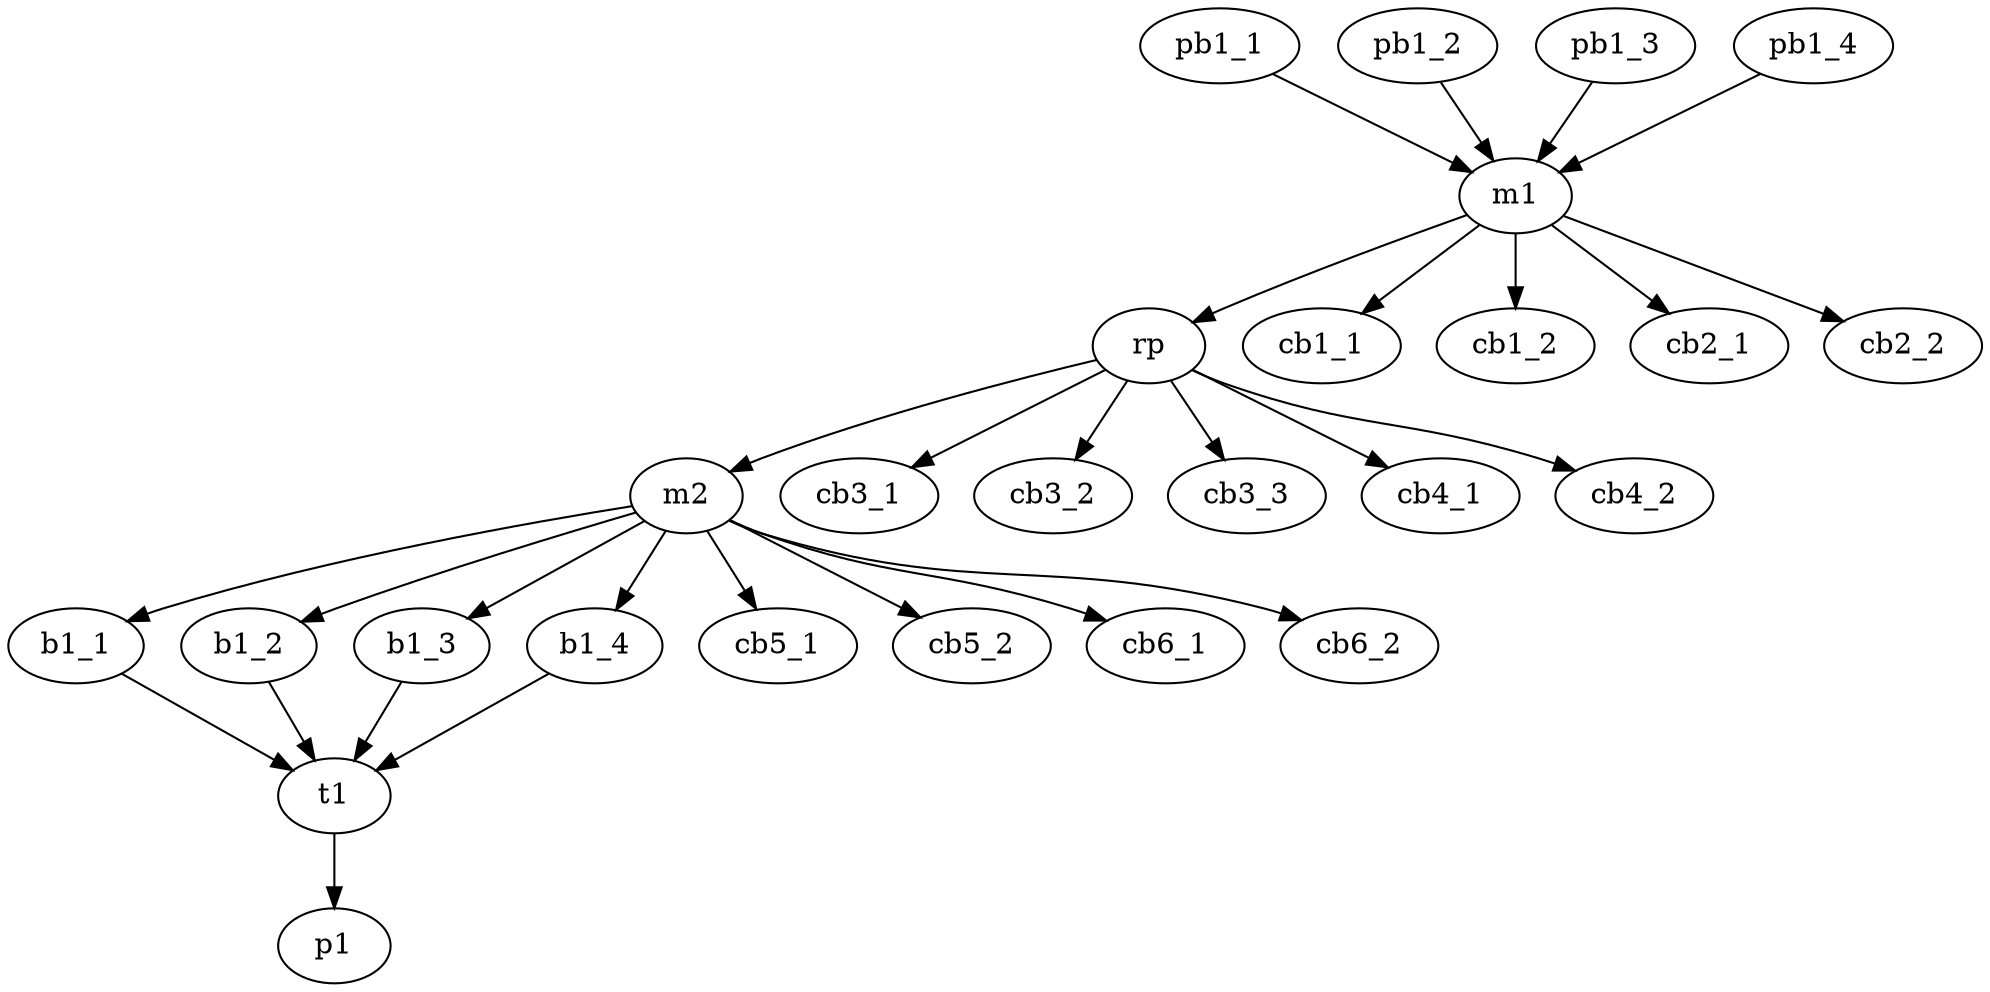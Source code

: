 digraph "" {
	m1 -> rp	[key=0,
		connection_id=c5,
		connection_ref="{'name': 'c5', 'ID': 'c5', 'entity': 'CHANNEL', 'params': {'data': {'channelWidth': 100, 'connectionSpacing': 1000}}, 'source': {'_\
component': 'm1', '_port': '5'}, 'sinks': [{'_component': 'rp', '_port': '1'}], 'layer': {'_id': '0', 'name': 'FLOW_0', 'layertype': '\
FLOW', 'group': '0', 'params': {'data': {}}}, '_paths': []}",
		sink_port="{'_component': 'rp', '_port': '1'}",
		source_port="{'_component': 'm1', '_port': '5'}"];
	m1 -> cb1_1	[key=0,
		connection_id=cc1,
		connection_ref="{'name': 'cc1', 'ID': 'cc1', 'entity': 'CHANNEL', 'params': {'data': {'channelWidth': 50, 'connectionSpacing': 1000}}, 'source': {'_\
component': 'm1', '_port': '6'}, 'sinks': [{'_component': 'cb1_1', '_port': {'x': 100, 'y': 100, 'layer': 'FLOW', 'label': '1'}}], '\
layer': {'_id': '1', 'name': 'FLOW_0', 'layertype': 'CONTROL', 'group': '0', 'params': {'data': {}}}, '_paths': []}",
		sink_port="{'_component': 'cb1_1', '_port': {'x': 100, 'y': 100, 'layer': 'FLOW', 'label': '1'}}",
		source_port="{'_component': 'm1', '_port': '6'}"];
	m1 -> cb1_2	[key=0,
		connection_id=cc2,
		connection_ref="{'name': 'cc2', 'ID': 'cc2', 'entity': 'CHANNEL', 'params': {'data': {'channelWidth': 50, 'connectionSpacing': 1000}}, 'source': {'_\
component': 'm1', '_port': '8'}, 'sinks': [{'_component': 'cb1_2', '_port': {'x': 100, 'y': 100, 'layer': 'FLOW', 'label': '1'}}], '\
layer': {'_id': '1', 'name': 'FLOW_0', 'layertype': 'CONTROL', 'group': '0', 'params': {'data': {}}}, '_paths': []}",
		sink_port="{'_component': 'cb1_2', '_port': {'x': 100, 'y': 100, 'layer': 'FLOW', 'label': '1'}}",
		source_port="{'_component': 'm1', '_port': '8'}"];
	m1 -> cb2_1	[key=0,
		connection_id=cc8,
		connection_ref="{'name': 'cc8', 'ID': 'cc8', 'entity': 'CHANNEL', 'params': {'data': {'channelWidth': 50, 'connectionSpacing': 1000}}, 'source': {'_\
component': 'm1', '_port': '7'}, 'sinks': [{'_component': 'cb2_1', '_port': {'x': 100, 'y': 100, 'layer': 'FLOW', 'label': '1'}}], '\
layer': {'_id': '1', 'name': 'FLOW_0', 'layertype': 'CONTROL', 'group': '0', 'params': {'data': {}}}, '_paths': []}",
		sink_port="{'_component': 'cb2_1', '_port': {'x': 100, 'y': 100, 'layer': 'FLOW', 'label': '1'}}",
		source_port="{'_component': 'm1', '_port': '7'}"];
	m1 -> cb2_2	[key=0,
		connection_id=cc9,
		connection_ref="{'name': 'cc9', 'ID': 'cc9', 'entity': 'CHANNEL', 'params': {'data': {'channelWidth': 50, 'connectionSpacing': 1000}}, 'source': {'_\
component': 'm1', '_port': '9'}, 'sinks': [{'_component': 'cb2_2', '_port': {'x': 100, 'y': 100, 'layer': 'FLOW', 'label': '1'}}], '\
layer': {'_id': '1', 'name': 'FLOW_0', 'layertype': 'CONTROL', 'group': '0', 'params': {'data': {}}}, '_paths': []}",
		sink_port="{'_component': 'cb2_2', '_port': {'x': 100, 'y': 100, 'layer': 'FLOW', 'label': '1'}}",
		source_port="{'_component': 'm1', '_port': '9'}"];
	m2 -> b1_1	[key=0,
		connection_id=c7,
		connection_ref="{'name': 'c7', 'ID': 'c7', 'entity': 'CHANNEL', 'params': {'data': {'channelWidth': 100, 'connectionSpacing': 1000}}, 'source': {'_\
component': 'm2', '_port': '2'}, 'sinks': [{'_component': 'b1_1', '_port': \"{'x': 0, 'y': 150, 'layer': 'FLOW', 'label': '1'}\"}], '\
layer': {'_id': '0', 'name': 'FLOW_0', 'layertype': 'FLOW', 'group': '0', 'params': {'data': {}}}, '_paths': []}",
		sink_port="{'_component': 'b1_1', '_port': \"{'x': 0, 'y': 150, 'layer': 'FLOW', 'label': '1'}\"}",
		source_port="{'_component': 'm2', '_port': '2'}"];
	m2 -> b1_2	[key=0,
		connection_id=c8,
		connection_ref="{'name': 'c8', 'ID': 'c8', 'entity': 'CHANNEL', 'params': {'data': {'channelWidth': 100, 'connectionSpacing': 1000}}, 'source': {'_\
component': 'm2', '_port': '3'}, 'sinks': [{'_component': 'b1_2', '_port': \"{'x': 0, 'y': 150, 'layer': 'FLOW', 'label': '1'}\"}], '\
layer': {'_id': '0', 'name': 'FLOW_0', 'layertype': 'FLOW', 'group': '0', 'params': {'data': {}}}, '_paths': []}",
		sink_port="{'_component': 'b1_2', '_port': \"{'x': 0, 'y': 150, 'layer': 'FLOW', 'label': '1'}\"}",
		source_port="{'_component': 'm2', '_port': '3'}"];
	m2 -> b1_3	[key=0,
		connection_id=c9,
		connection_ref="{'name': 'c9', 'ID': 'c9', 'entity': 'CHANNEL', 'params': {'data': {'channelWidth': 100, 'connectionSpacing': 1000}}, 'source': {'_\
component': 'm2', '_port': '4'}, 'sinks': [{'_component': 'b1_3', '_port': \"{'x': 0, 'y': 150, 'layer': 'FLOW', 'label': '1'}\"}], '\
layer': {'_id': '0', 'name': 'FLOW_0', 'layertype': 'FLOW', 'group': '0', 'params': {'data': {}}}, '_paths': []}",
		sink_port="{'_component': 'b1_3', '_port': \"{'x': 0, 'y': 150, 'layer': 'FLOW', 'label': '1'}\"}",
		source_port="{'_component': 'm2', '_port': '4'}"];
	m2 -> b1_4	[key=0,
		connection_id=c10,
		connection_ref="{'name': 'c10', 'ID': 'c10', 'entity': 'CHANNEL', 'params': {'data': {'channelWidth': 100, 'connectionSpacing': 1000}}, 'source': {'_\
component': 'm2', '_port': '5'}, 'sinks': [{'_component': 'b1_4', '_port': \"{'x': 0, 'y': 150, 'layer': 'FLOW', 'label': '1'}\"}], '\
layer': {'_id': '0', 'name': 'FLOW_0', 'layertype': 'FLOW', 'group': '0', 'params': {'data': {}}}, '_paths': []}",
		sink_port="{'_component': 'b1_4', '_port': \"{'x': 0, 'y': 150, 'layer': 'FLOW', 'label': '1'}\"}",
		source_port="{'_component': 'm2', '_port': '5'}"];
	m2 -> cb5_1	[key=0,
		connection_id=cc6,
		connection_ref="{'name': 'cc6', 'ID': 'cc6', 'entity': 'CHANNEL', 'params': {'data': {'channelWidth': 50, 'connectionSpacing': 1000}}, 'source': {'_\
component': 'm2', '_port': '7'}, 'sinks': [{'_component': 'cb5_1', '_port': {'x': 100, 'y': 100, 'layer': 'FLOW', 'label': '1'}}], '\
layer': {'_id': '1', 'name': 'FLOW_0', 'layertype': 'CONTROL', 'group': '0', 'params': {'data': {}}}, '_paths': []}",
		sink_port="{'_component': 'cb5_1', '_port': {'x': 100, 'y': 100, 'layer': 'FLOW', 'label': '1'}}",
		source_port="{'_component': 'm2', '_port': '7'}"];
	m2 -> cb5_2	[key=0,
		connection_id=cc7,
		connection_ref="{'name': 'cc7', 'ID': 'cc7', 'entity': 'CHANNEL', 'params': {'data': {'channelWidth': 50, 'connectionSpacing': 1000}}, 'source': {'_\
component': 'm2', '_port': '9'}, 'sinks': [{'_component': 'cb5_2', '_port': {'x': 100, 'y': 100, 'layer': 'FLOW', 'label': '1'}}], '\
layer': {'_id': '1', 'name': 'FLOW_0', 'layertype': 'CONTROL', 'group': '0', 'params': {'data': {}}}, '_paths': []}",
		sink_port="{'_component': 'cb5_2', '_port': {'x': 100, 'y': 100, 'layer': 'FLOW', 'label': '1'}}",
		source_port="{'_component': 'm2', '_port': '9'}"];
	m2 -> cb6_1	[key=0,
		connection_id=cc12,
		connection_ref="{'name': 'cc12', 'ID': 'cc12', 'entity': 'CHANNEL', 'params': {'data': {'channelWidth': 50, 'connectionSpacing': 1000}}, 'source': {'_\
component': 'm2', '_port': '6'}, 'sinks': [{'_component': 'cb6_1', '_port': {'x': 100, 'y': 100, 'layer': 'FLOW', 'label': '1'}}], '\
layer': {'_id': '1', 'name': 'FLOW_0', 'layertype': 'CONTROL', 'group': '0', 'params': {'data': {}}}, '_paths': []}",
		sink_port="{'_component': 'cb6_1', '_port': {'x': 100, 'y': 100, 'layer': 'FLOW', 'label': '1'}}",
		source_port="{'_component': 'm2', '_port': '6'}"];
	m2 -> cb6_2	[key=0,
		connection_id=cc13,
		connection_ref="{'name': 'cc13', 'ID': 'cc13', 'entity': 'CHANNEL', 'params': {'data': {'channelWidth': 50, 'connectionSpacing': 1000}}, 'source': {'_\
component': 'm2', '_port': '8'}, 'sinks': [{'_component': 'cb6_2', '_port': {'x': 100, 'y': 100, 'layer': 'FLOW', 'label': '1'}}], '\
layer': {'_id': '1', 'name': 'FLOW_0', 'layertype': 'CONTROL', 'group': '0', 'params': {'data': {}}}, '_paths': []}",
		sink_port="{'_component': 'cb6_2', '_port': {'x': 100, 'y': 100, 'layer': 'FLOW', 'label': '1'}}",
		source_port="{'_component': 'm2', '_port': '8'}"];
	pb1_1 -> m1	[key=0,
		connection_id=c1,
		connection_ref="{'name': 'c1', 'ID': 'c1', 'entity': 'CHANNEL', 'params': {'data': {'channelWidth': 100, 'connectionSpacing': 1000}}, 'source': {'_\
component': 'pb1_1', '_port': {'x': 100, 'y': 100, 'layer': 'FLOW', 'label': '1'}}, 'sinks': [{'_component': 'm1', '_port': '1'}], '\
layer': {'_id': '0', 'name': 'FLOW_0', 'layertype': 'FLOW', 'group': '0', 'params': {'data': {}}}, '_paths': []}",
		sink_port="{'_component': 'm1', '_port': '1'}",
		source_port="{'_component': 'pb1_1', '_port': {'x': 100, 'y': 100, 'layer': 'FLOW', 'label': '1'}}"];
	pb1_2 -> m1	[key=0,
		connection_id=c2,
		connection_ref="{'name': 'c2', 'ID': 'c2', 'entity': 'CHANNEL', 'params': {'data': {'channelWidth': 100, 'connectionSpacing': 1000}}, 'source': {'_\
component': 'pb1_2', '_port': {'x': 100, 'y': 100, 'layer': 'FLOW', 'label': '1'}}, 'sinks': [{'_component': 'm1', '_port': '2'}], '\
layer': {'_id': '0', 'name': 'FLOW_0', 'layertype': 'FLOW', 'group': '0', 'params': {'data': {}}}, '_paths': []}",
		sink_port="{'_component': 'm1', '_port': '2'}",
		source_port="{'_component': 'pb1_2', '_port': {'x': 100, 'y': 100, 'layer': 'FLOW', 'label': '1'}}"];
	pb1_3 -> m1	[key=0,
		connection_id=c3,
		connection_ref="{'name': 'c3', 'ID': 'c3', 'entity': 'CHANNEL', 'params': {'data': {'channelWidth': 100, 'connectionSpacing': 1000}}, 'source': {'_\
component': 'pb1_3', '_port': {'x': 100, 'y': 100, 'layer': 'FLOW', 'label': '1'}}, 'sinks': [{'_component': 'm1', '_port': '3'}], '\
layer': {'_id': '0', 'name': 'FLOW_0', 'layertype': 'FLOW', 'group': '0', 'params': {'data': {}}}, '_paths': []}",
		sink_port="{'_component': 'm1', '_port': '3'}",
		source_port="{'_component': 'pb1_3', '_port': {'x': 100, 'y': 100, 'layer': 'FLOW', 'label': '1'}}"];
	pb1_4 -> m1	[key=0,
		connection_id=c4,
		connection_ref="{'name': 'c4', 'ID': 'c4', 'entity': 'CHANNEL', 'params': {'data': {'channelWidth': 100, 'connectionSpacing': 1000}}, 'source': {'_\
component': 'pb1_4', '_port': {'x': 100, 'y': 100, 'layer': 'FLOW', 'label': '1'}}, 'sinks': [{'_component': 'm1', '_port': '4'}], '\
layer': {'_id': '0', 'name': 'FLOW_0', 'layertype': 'FLOW', 'group': '0', 'params': {'data': {}}}, '_paths': []}",
		sink_port="{'_component': 'm1', '_port': '4'}",
		source_port="{'_component': 'pb1_4', '_port': {'x': 100, 'y': 100, 'layer': 'FLOW', 'label': '1'}}"];
	rp -> m2	[key=0,
		connection_id=c6,
		connection_ref="{'name': 'c6', 'ID': 'c6', 'entity': 'CHANNEL', 'params': {'data': {'channelWidth': 100, 'connectionSpacing': 1000}}, 'source': {'_\
component': 'rp', '_port': '2'}, 'sinks': [{'_component': 'm2', '_port': '1'}], 'layer': {'_id': '0', 'name': 'FLOW_0', 'layertype': '\
FLOW', 'group': '0', 'params': {'data': {}}}, '_paths': []}",
		sink_port="{'_component': 'm2', '_port': '1'}",
		source_port="{'_component': 'rp', '_port': '2'}"];
	rp -> cb3_1	[key=0,
		connection_id=cc3,
		connection_ref="{'name': 'cc3', 'ID': 'cc3', 'entity': 'CHANNEL', 'params': {'data': {'channelWidth': 50, 'connectionSpacing': 1000}}, 'source': {'_\
component': 'rp', '_port': '3'}, 'sinks': [{'_component': 'cb3_1', '_port': {'x': 100, 'y': 100, 'layer': 'FLOW', 'label': '1'}}], '\
layer': {'_id': '1', 'name': 'FLOW_0', 'layertype': 'CONTROL', 'group': '0', 'params': {'data': {}}}, '_paths': []}",
		sink_port="{'_component': 'cb3_1', '_port': {'x': 100, 'y': 100, 'layer': 'FLOW', 'label': '1'}}",
		source_port="{'_component': 'rp', '_port': '3'}"];
	rp -> cb3_2	[key=0,
		connection_id=cc4,
		connection_ref="{'name': 'cc4', 'ID': 'cc4', 'entity': 'CHANNEL', 'params': {'data': {'channelWidth': 50, 'connectionSpacing': 1000}}, 'source': {'_\
component': 'rp', '_port': '6'}, 'sinks': [{'_component': 'cb3_2', '_port': {'x': 100, 'y': 100, 'layer': 'FLOW', 'label': '1'}}], '\
layer': {'_id': '1', 'name': 'FLOW_0', 'layertype': 'CONTROL', 'group': '0', 'params': {'data': {}}}, '_paths': []}",
		sink_port="{'_component': 'cb3_2', '_port': {'x': 100, 'y': 100, 'layer': 'FLOW', 'label': '1'}}",
		source_port="{'_component': 'rp', '_port': '6'}"];
	rp -> cb3_3	[key=0,
		connection_id=cc5,
		connection_ref="{'name': 'cc5', 'ID': 'cc5', 'entity': 'CHANNEL', 'params': {'data': {'channelWidth': 50, 'connectionSpacing': 1000}}, 'source': {'_\
component': 'rp', '_port': '7'}, 'sinks': [{'_component': 'cb3_3', '_port': {'x': 100, 'y': 100, 'layer': 'FLOW', 'label': '1'}}], '\
layer': {'_id': '1', 'name': 'FLOW_0', 'layertype': 'CONTROL', 'group': '0', 'params': {'data': {}}}, '_paths': []}",
		sink_port="{'_component': 'cb3_3', '_port': {'x': 100, 'y': 100, 'layer': 'FLOW', 'label': '1'}}",
		source_port="{'_component': 'rp', '_port': '7'}"];
	rp -> cb4_1	[key=0,
		connection_id=cc10,
		connection_ref="{'name': 'cc10', 'ID': 'cc10', 'entity': 'CHANNEL', 'params': {'data': {'channelWidth': 50, 'connectionSpacing': 1000}}, 'source': {'_\
component': 'rp', '_port': '4'}, 'sinks': [{'_component': 'cb4_1', '_port': {'x': 100, 'y': 100, 'layer': 'FLOW', 'label': '1'}}], '\
layer': {'_id': '1', 'name': 'FLOW_0', 'layertype': 'CONTROL', 'group': '0', 'params': {'data': {}}}, '_paths': []}",
		sink_port="{'_component': 'cb4_1', '_port': {'x': 100, 'y': 100, 'layer': 'FLOW', 'label': '1'}}",
		source_port="{'_component': 'rp', '_port': '4'}"];
	rp -> cb4_2	[key=0,
		connection_id=cc11,
		connection_ref="{'name': 'cc11', 'ID': 'cc11', 'entity': 'CHANNEL', 'params': {'data': {'channelWidth': 50, 'connectionSpacing': 1000}}, 'source': {'_\
component': 'rp', '_port': '5'}, 'sinks': [{'_component': 'cb4_2', '_port': {'x': 100, 'y': 100, 'layer': 'FLOW', 'label': '1'}}], '\
layer': {'_id': '1', 'name': 'FLOW_0', 'layertype': 'CONTROL', 'group': '0', 'params': {'data': {}}}, '_paths': []}",
		sink_port="{'_component': 'cb4_2', '_port': {'x': 100, 'y': 100, 'layer': 'FLOW', 'label': '1'}}",
		source_port="{'_component': 'rp', '_port': '5'}"];
	b1_1 -> t1	[key=0,
		connection_id=c11,
		connection_ref="{'name': 'c11', 'ID': 'c11', 'entity': 'CHANNEL', 'params': {'data': {'channelWidth': 100, 'connectionSpacing': 1000}}, 'source': {'_\
component': 'b1_1', '_port': \"{'x': 0, 'y': 150, 'layer': 'FLOW', 'label': '1'}\"}, 'sinks': [{'_component': 't1', '_port': '5'}], '\
layer': {'_id': '0', 'name': 'FLOW_0', 'layertype': 'FLOW', 'group': '0', 'params': {'data': {}}}, '_paths': []}",
		sink_port="{'_component': 't1', '_port': '5'}",
		source_port="{'_component': 'b1_1', '_port': \"{'x': 0, 'y': 150, 'layer': 'FLOW', 'label': '1'}\"}"];
	b1_2 -> t1	[key=0,
		connection_id=c12,
		connection_ref="{'name': 'c12', 'ID': 'c12', 'entity': 'CHANNEL', 'params': {'data': {'channelWidth': 100, 'connectionSpacing': 1000}}, 'source': {'_\
component': 'b1_2', '_port': \"{'x': 0, 'y': 150, 'layer': 'FLOW', 'label': '1'}\"}, 'sinks': [{'_component': 't1', '_port': '4'}], '\
layer': {'_id': '0', 'name': 'FLOW_0', 'layertype': 'FLOW', 'group': '0', 'params': {'data': {}}}, '_paths': []}",
		sink_port="{'_component': 't1', '_port': '4'}",
		source_port="{'_component': 'b1_2', '_port': \"{'x': 0, 'y': 150, 'layer': 'FLOW', 'label': '1'}\"}"];
	b1_3 -> t1	[key=0,
		connection_id=c13,
		connection_ref="{'name': 'c13', 'ID': 'c13', 'entity': 'CHANNEL', 'params': {'data': {'channelWidth': 100, 'connectionSpacing': 1000}}, 'source': {'_\
component': 'b1_3', '_port': \"{'x': 0, 'y': 150, 'layer': 'FLOW', 'label': '1'}\"}, 'sinks': [{'_component': 't1', '_port': '3'}], '\
layer': {'_id': '0', 'name': 'FLOW_0', 'layertype': 'FLOW', 'group': '0', 'params': {'data': {}}}, '_paths': []}",
		sink_port="{'_component': 't1', '_port': '3'}",
		source_port="{'_component': 'b1_3', '_port': \"{'x': 0, 'y': 150, 'layer': 'FLOW', 'label': '1'}\"}"];
	b1_4 -> t1	[key=0,
		connection_id=c14,
		connection_ref="{'name': 'c14', 'ID': 'c14', 'entity': 'CHANNEL', 'params': {'data': {'channelWidth': 100, 'connectionSpacing': 1000}}, 'source': {'_\
component': 'b1_4', '_port': \"{'x': 0, 'y': 150, 'layer': 'FLOW', 'label': '1'}\"}, 'sinks': [{'_component': 't1', '_port': '2'}], '\
layer': {'_id': '0', 'name': 'FLOW_0', 'layertype': 'FLOW', 'group': '0', 'params': {'data': {}}}, '_paths': []}",
		sink_port="{'_component': 't1', '_port': '2'}",
		source_port="{'_component': 'b1_4', '_port': \"{'x': 0, 'y': 150, 'layer': 'FLOW', 'label': '1'}\"}"];
	t1 -> p1	[key=0,
		connection_id=c15,
		connection_ref="{'name': 'c15', 'ID': 'c15', 'entity': 'CHANNEL', 'params': {'data': {'channelWidth': 100, 'connectionSpacing': 1000}}, 'source': {'_\
component': 't1', '_port': '1'}, 'sinks': [{'_component': 'p1', '_port': {'x': 100, 'y': 100, 'layer': 'FLOW', 'label': '1'}}], '\
layer': {'_id': '0', 'name': 'FLOW_0', 'layertype': 'FLOW', 'group': '0', 'params': {'data': {}}}, '_paths': []}",
		sink_port="{'_component': 'p1', '_port': {'x': 100, 'y': 100, 'layer': 'FLOW', 'label': '1'}}",
		source_port="{'_component': 't1', '_port': '1'}"];
}
